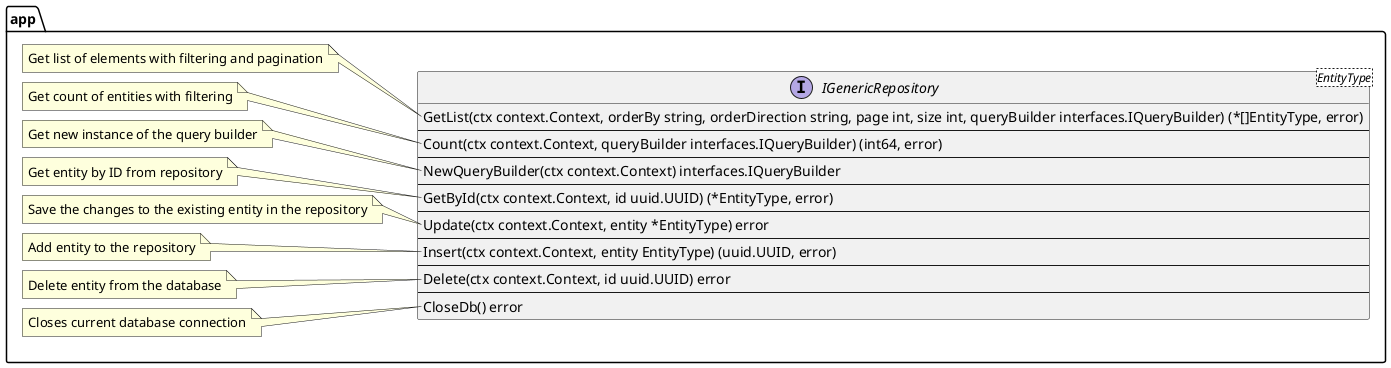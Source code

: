 @startuml IGenericRepository

package app {
    interface IGenericRepository<EntityType> {
        GetList(ctx context.Context, orderBy string, orderDirection string, page int, size int, queryBuilder interfaces.IQueryBuilder) (*[]EntityType, error)
        --
        Count(ctx context.Context, queryBuilder interfaces.IQueryBuilder) (int64, error)
        --
        NewQueryBuilder(ctx context.Context) interfaces.IQueryBuilder
        --
        GetById(ctx context.Context, id uuid.UUID) (*EntityType, error)
        --
        Update(ctx context.Context, entity *EntityType) error
        --
        Insert(ctx context.Context, entity EntityType) (uuid.UUID, error)
        --
        Delete(ctx context.Context, id uuid.UUID) error
        --
        CloseDb() error
    }
    note left of IGenericRepository::GetList
      Get list of elements with filtering and pagination
    end note

    note left of IGenericRepository::Count
      Get count of entities with filtering
    end note

    note left of IGenericRepository::NewQueryBuilder
      Get new instance of the query builder
    end note

    note left of IGenericRepository::GetById
      Get entity by ID from repository
    end note

    note left of IGenericRepository::Update
      Save the changes to the existing entity in the repository
    end note

    note left of IGenericRepository::Insert
      Add entity to the repository
    end note

    note left of IGenericRepository::Delete
      Delete entity from the database
    end note

    note left of IGenericRepository::CloseDb
      Closes current database connection
    end note
}
@enduml
